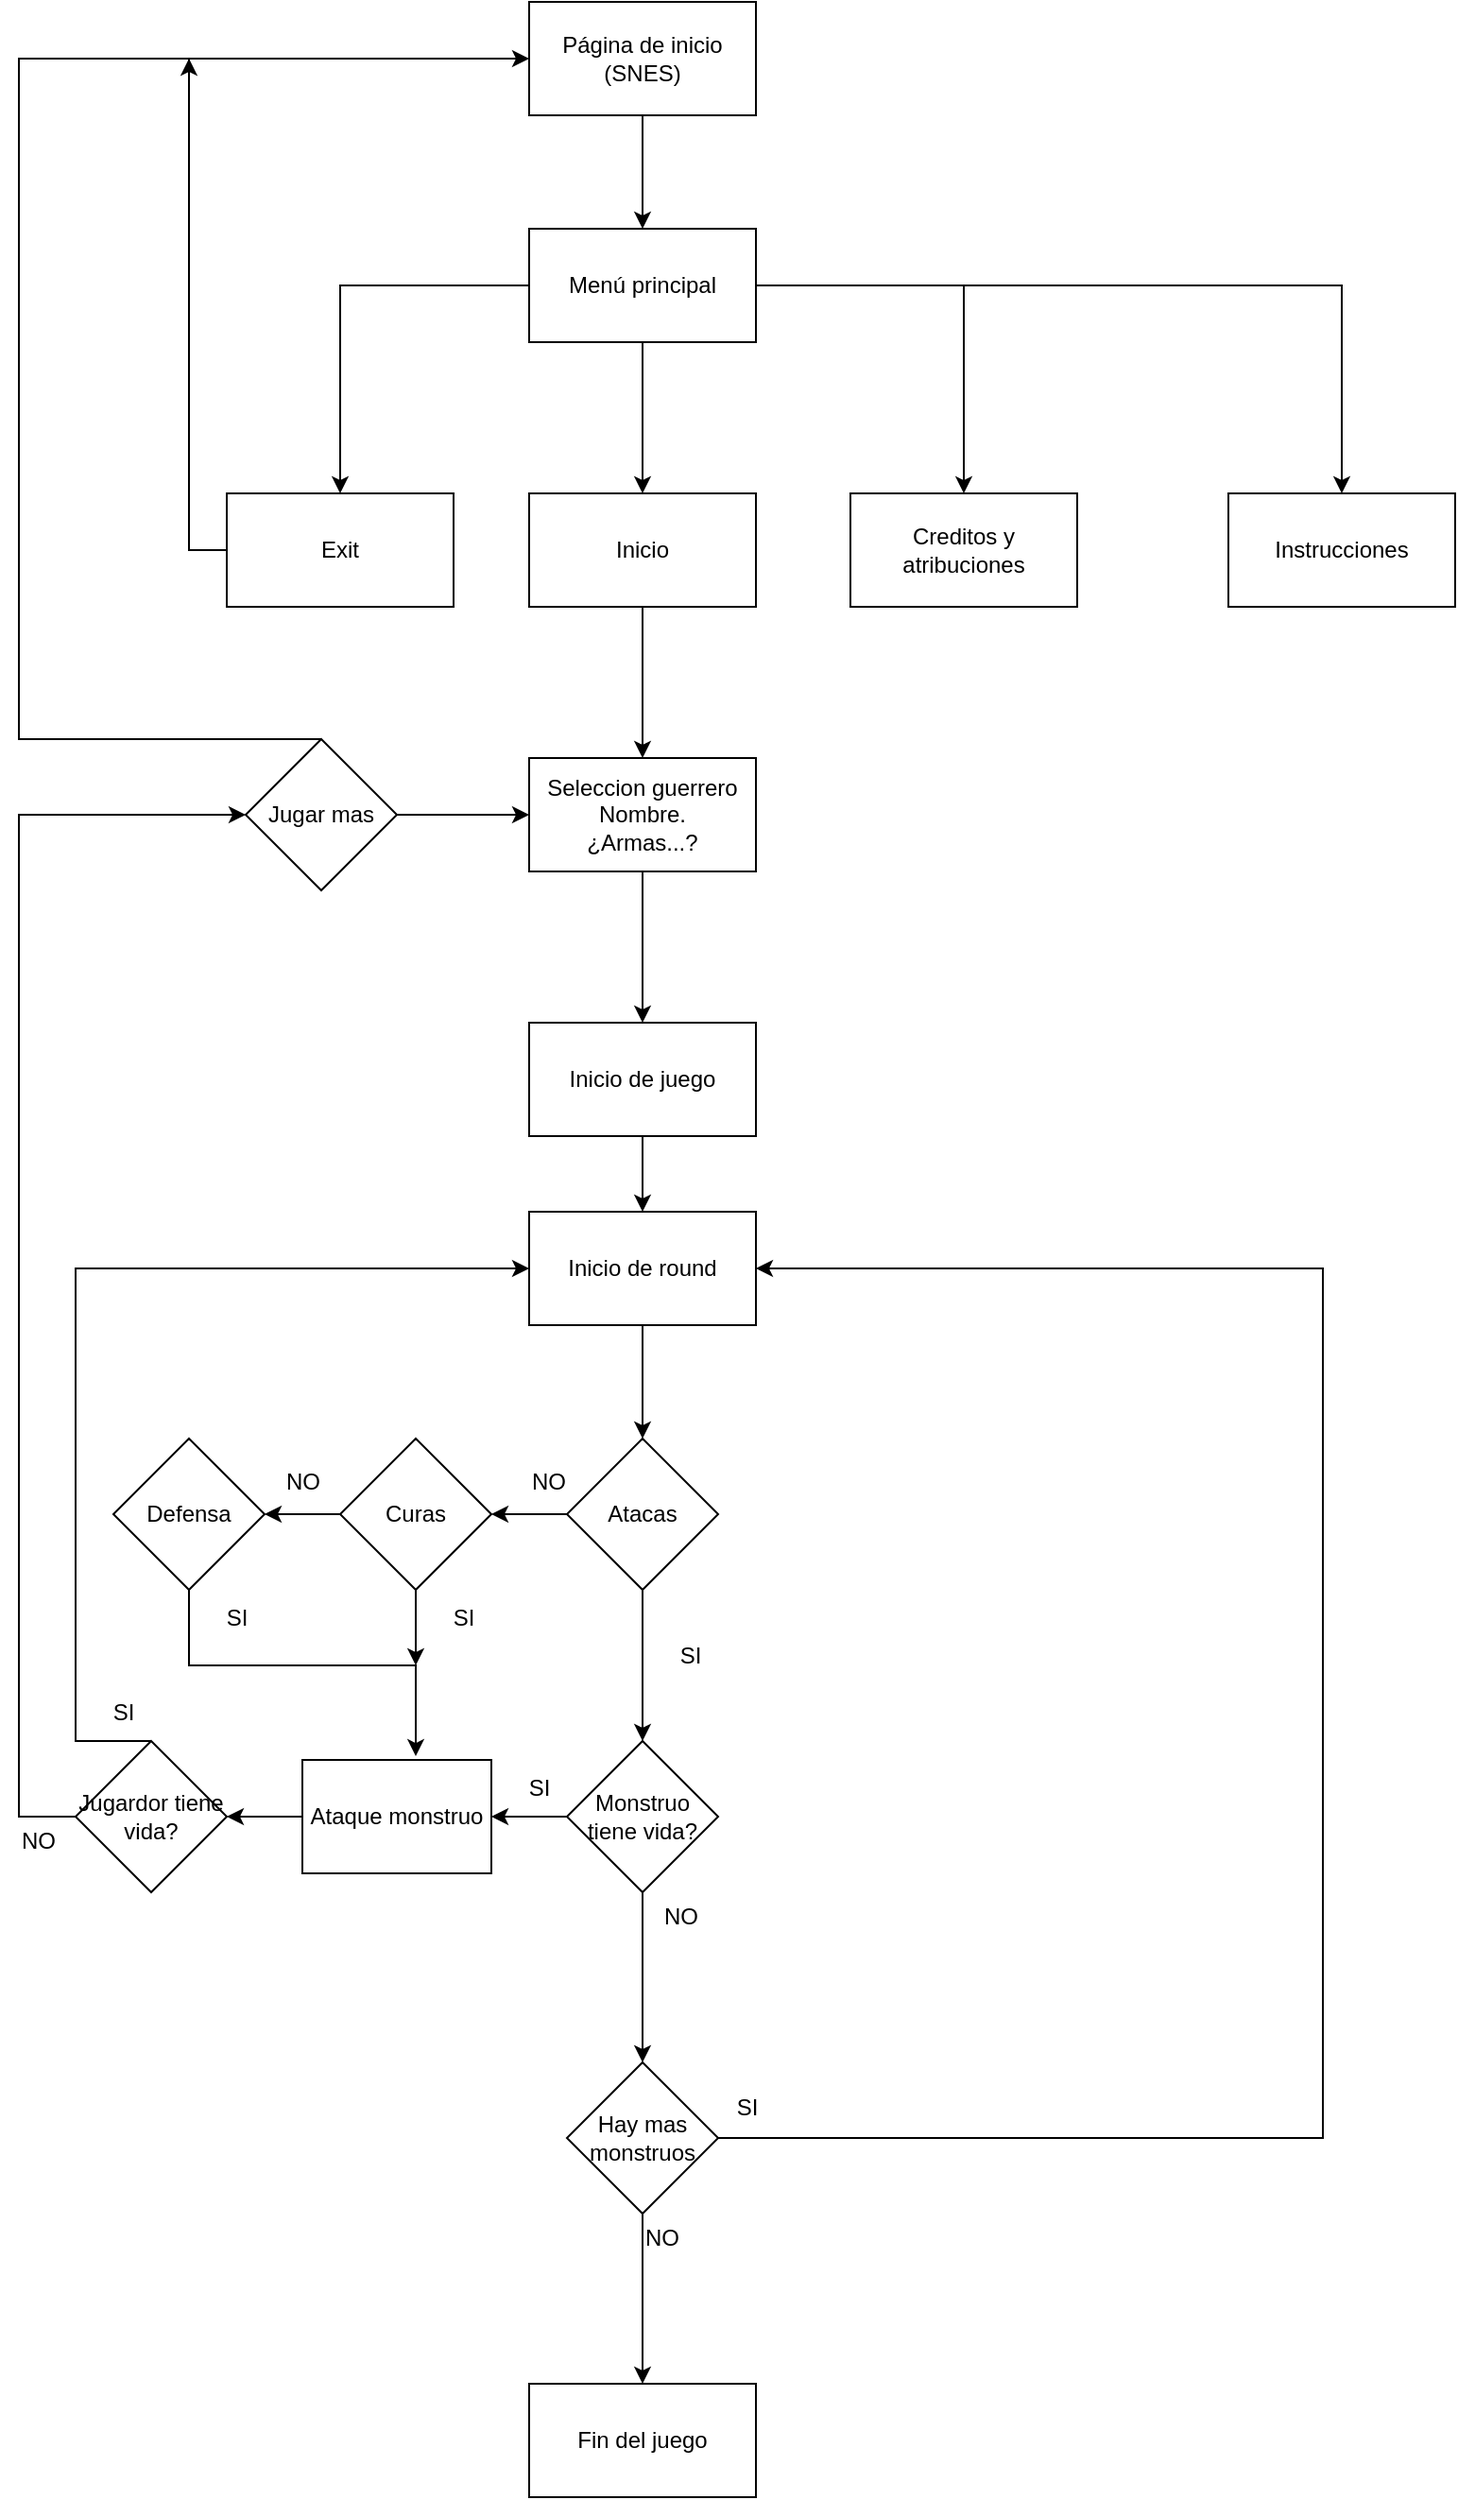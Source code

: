 <mxfile version="20.4.0"><diagram id="oPr77pniZUy2QYQ-nqiI" name="Página-1"><mxGraphModel dx="1422" dy="780" grid="1" gridSize="10" guides="1" tooltips="1" connect="1" arrows="1" fold="1" page="1" pageScale="1" pageWidth="827" pageHeight="1169" math="0" shadow="0"><root><mxCell id="0"/><mxCell id="1" parent="0"/><mxCell id="gHJEiSzhbEjdZ7OBiwkv-3" value="" style="edgeStyle=orthogonalEdgeStyle;rounded=0;orthogonalLoop=1;jettySize=auto;html=1;" edge="1" parent="1" source="gHJEiSzhbEjdZ7OBiwkv-1" target="gHJEiSzhbEjdZ7OBiwkv-2"><mxGeometry relative="1" as="geometry"/></mxCell><mxCell id="gHJEiSzhbEjdZ7OBiwkv-1" value="&lt;div&gt;Página de inicio&lt;/div&gt;&lt;div&gt;(SNES)&lt;br&gt;&lt;/div&gt;" style="rounded=0;whiteSpace=wrap;html=1;" vertex="1" parent="1"><mxGeometry x="300" y="40" width="120" height="60" as="geometry"/></mxCell><mxCell id="gHJEiSzhbEjdZ7OBiwkv-5" value="" style="edgeStyle=orthogonalEdgeStyle;rounded=0;orthogonalLoop=1;jettySize=auto;html=1;" edge="1" parent="1" source="gHJEiSzhbEjdZ7OBiwkv-2" target="gHJEiSzhbEjdZ7OBiwkv-4"><mxGeometry relative="1" as="geometry"/></mxCell><mxCell id="gHJEiSzhbEjdZ7OBiwkv-7" value="" style="edgeStyle=orthogonalEdgeStyle;rounded=0;orthogonalLoop=1;jettySize=auto;html=1;" edge="1" parent="1" source="gHJEiSzhbEjdZ7OBiwkv-2" target="gHJEiSzhbEjdZ7OBiwkv-6"><mxGeometry relative="1" as="geometry"/></mxCell><mxCell id="gHJEiSzhbEjdZ7OBiwkv-9" value="" style="edgeStyle=orthogonalEdgeStyle;rounded=0;orthogonalLoop=1;jettySize=auto;html=1;" edge="1" parent="1" source="gHJEiSzhbEjdZ7OBiwkv-2" target="gHJEiSzhbEjdZ7OBiwkv-8"><mxGeometry relative="1" as="geometry"/></mxCell><mxCell id="gHJEiSzhbEjdZ7OBiwkv-12" value="" style="edgeStyle=orthogonalEdgeStyle;rounded=0;orthogonalLoop=1;jettySize=auto;html=1;" edge="1" parent="1" source="gHJEiSzhbEjdZ7OBiwkv-2" target="gHJEiSzhbEjdZ7OBiwkv-11"><mxGeometry relative="1" as="geometry"/></mxCell><mxCell id="gHJEiSzhbEjdZ7OBiwkv-2" value="Menú principal" style="rounded=0;whiteSpace=wrap;html=1;" vertex="1" parent="1"><mxGeometry x="300" y="160" width="120" height="60" as="geometry"/></mxCell><mxCell id="gHJEiSzhbEjdZ7OBiwkv-10" style="edgeStyle=orthogonalEdgeStyle;rounded=0;orthogonalLoop=1;jettySize=auto;html=1;exitX=0;exitY=0.5;exitDx=0;exitDy=0;entryX=0;entryY=0.5;entryDx=0;entryDy=0;" edge="1" parent="1" source="gHJEiSzhbEjdZ7OBiwkv-4" target="gHJEiSzhbEjdZ7OBiwkv-1"><mxGeometry relative="1" as="geometry"/></mxCell><mxCell id="gHJEiSzhbEjdZ7OBiwkv-4" value="Exit" style="whiteSpace=wrap;html=1;rounded=0;" vertex="1" parent="1"><mxGeometry x="140" y="300" width="120" height="60" as="geometry"/></mxCell><mxCell id="gHJEiSzhbEjdZ7OBiwkv-14" value="" style="edgeStyle=orthogonalEdgeStyle;rounded=0;orthogonalLoop=1;jettySize=auto;html=1;" edge="1" parent="1" source="gHJEiSzhbEjdZ7OBiwkv-6" target="gHJEiSzhbEjdZ7OBiwkv-13"><mxGeometry relative="1" as="geometry"/></mxCell><mxCell id="gHJEiSzhbEjdZ7OBiwkv-6" value="Inicio" style="whiteSpace=wrap;html=1;rounded=0;" vertex="1" parent="1"><mxGeometry x="300" y="300" width="120" height="60" as="geometry"/></mxCell><mxCell id="gHJEiSzhbEjdZ7OBiwkv-8" value="Creditos y atribuciones" style="whiteSpace=wrap;html=1;rounded=0;" vertex="1" parent="1"><mxGeometry x="470" y="300" width="120" height="60" as="geometry"/></mxCell><mxCell id="gHJEiSzhbEjdZ7OBiwkv-11" value="Instrucciones" style="whiteSpace=wrap;html=1;rounded=0;" vertex="1" parent="1"><mxGeometry x="670" y="300" width="120" height="60" as="geometry"/></mxCell><mxCell id="gHJEiSzhbEjdZ7OBiwkv-18" value="" style="edgeStyle=orthogonalEdgeStyle;rounded=0;orthogonalLoop=1;jettySize=auto;html=1;" edge="1" parent="1" source="gHJEiSzhbEjdZ7OBiwkv-13" target="gHJEiSzhbEjdZ7OBiwkv-17"><mxGeometry relative="1" as="geometry"/></mxCell><mxCell id="gHJEiSzhbEjdZ7OBiwkv-13" value="&lt;div&gt;Seleccion guerrero&lt;br&gt;Nombre.&lt;br&gt;¿Armas...?&lt;br&gt;&lt;/div&gt;" style="whiteSpace=wrap;html=1;rounded=0;" vertex="1" parent="1"><mxGeometry x="300" y="440" width="120" height="60" as="geometry"/></mxCell><mxCell id="gHJEiSzhbEjdZ7OBiwkv-20" value="" style="edgeStyle=orthogonalEdgeStyle;rounded=0;orthogonalLoop=1;jettySize=auto;html=1;" edge="1" parent="1" target="gHJEiSzhbEjdZ7OBiwkv-19"><mxGeometry relative="1" as="geometry"><mxPoint x="350" y="690" as="sourcePoint"/><Array as="points"><mxPoint x="360" y="700"/><mxPoint x="360" y="700"/></Array></mxGeometry></mxCell><mxCell id="gHJEiSzhbEjdZ7OBiwkv-27" value="" style="edgeStyle=orthogonalEdgeStyle;rounded=0;orthogonalLoop=1;jettySize=auto;html=1;" edge="1" parent="1" source="gHJEiSzhbEjdZ7OBiwkv-17" target="gHJEiSzhbEjdZ7OBiwkv-26"><mxGeometry relative="1" as="geometry"/></mxCell><mxCell id="gHJEiSzhbEjdZ7OBiwkv-17" value="Inicio de juego&lt;br&gt;" style="whiteSpace=wrap;html=1;rounded=0;" vertex="1" parent="1"><mxGeometry x="300" y="580" width="120" height="60" as="geometry"/></mxCell><mxCell id="gHJEiSzhbEjdZ7OBiwkv-22" value="" style="edgeStyle=orthogonalEdgeStyle;rounded=0;orthogonalLoop=1;jettySize=auto;html=1;" edge="1" parent="1" source="gHJEiSzhbEjdZ7OBiwkv-19" target="gHJEiSzhbEjdZ7OBiwkv-21"><mxGeometry relative="1" as="geometry"/></mxCell><mxCell id="gHJEiSzhbEjdZ7OBiwkv-29" value="" style="edgeStyle=orthogonalEdgeStyle;rounded=0;orthogonalLoop=1;jettySize=auto;html=1;" edge="1" parent="1" source="gHJEiSzhbEjdZ7OBiwkv-19" target="gHJEiSzhbEjdZ7OBiwkv-28"><mxGeometry relative="1" as="geometry"/></mxCell><mxCell id="gHJEiSzhbEjdZ7OBiwkv-19" value="Atacas" style="rhombus;whiteSpace=wrap;html=1;rounded=0;" vertex="1" parent="1"><mxGeometry x="320" y="800" width="80" height="80" as="geometry"/></mxCell><mxCell id="gHJEiSzhbEjdZ7OBiwkv-24" value="" style="edgeStyle=orthogonalEdgeStyle;rounded=0;orthogonalLoop=1;jettySize=auto;html=1;" edge="1" parent="1" source="gHJEiSzhbEjdZ7OBiwkv-21" target="gHJEiSzhbEjdZ7OBiwkv-23"><mxGeometry relative="1" as="geometry"/></mxCell><mxCell id="gHJEiSzhbEjdZ7OBiwkv-45" style="edgeStyle=orthogonalEdgeStyle;rounded=0;orthogonalLoop=1;jettySize=auto;html=1;" edge="1" parent="1" source="gHJEiSzhbEjdZ7OBiwkv-21"><mxGeometry relative="1" as="geometry"><mxPoint x="240" y="920" as="targetPoint"/></mxGeometry></mxCell><mxCell id="gHJEiSzhbEjdZ7OBiwkv-21" value="Curas" style="rhombus;whiteSpace=wrap;html=1;rounded=0;" vertex="1" parent="1"><mxGeometry x="200" y="800" width="80" height="80" as="geometry"/></mxCell><mxCell id="gHJEiSzhbEjdZ7OBiwkv-44" style="edgeStyle=orthogonalEdgeStyle;rounded=0;orthogonalLoop=1;jettySize=auto;html=1;entryX=0.6;entryY=-0.033;entryDx=0;entryDy=0;entryPerimeter=0;" edge="1" parent="1" source="gHJEiSzhbEjdZ7OBiwkv-23" target="gHJEiSzhbEjdZ7OBiwkv-32"><mxGeometry relative="1" as="geometry"><Array as="points"><mxPoint x="120" y="920"/><mxPoint x="240" y="920"/></Array></mxGeometry></mxCell><mxCell id="gHJEiSzhbEjdZ7OBiwkv-23" value="Defensa" style="rhombus;whiteSpace=wrap;html=1;rounded=0;" vertex="1" parent="1"><mxGeometry x="80" y="800" width="80" height="80" as="geometry"/></mxCell><mxCell id="gHJEiSzhbEjdZ7OBiwkv-26" value="Inicio de round" style="whiteSpace=wrap;html=1;rounded=0;" vertex="1" parent="1"><mxGeometry x="300" y="680" width="120" height="60" as="geometry"/></mxCell><mxCell id="gHJEiSzhbEjdZ7OBiwkv-31" value="" style="edgeStyle=orthogonalEdgeStyle;rounded=0;orthogonalLoop=1;jettySize=auto;html=1;" edge="1" parent="1" source="gHJEiSzhbEjdZ7OBiwkv-28"><mxGeometry relative="1" as="geometry"><mxPoint x="360" y="1130" as="targetPoint"/></mxGeometry></mxCell><mxCell id="gHJEiSzhbEjdZ7OBiwkv-33" value="" style="edgeStyle=orthogonalEdgeStyle;rounded=0;orthogonalLoop=1;jettySize=auto;html=1;" edge="1" parent="1" source="gHJEiSzhbEjdZ7OBiwkv-28" target="gHJEiSzhbEjdZ7OBiwkv-32"><mxGeometry relative="1" as="geometry"/></mxCell><mxCell id="gHJEiSzhbEjdZ7OBiwkv-28" value="Monstruo tiene vida?" style="rhombus;whiteSpace=wrap;html=1;rounded=0;" vertex="1" parent="1"><mxGeometry x="320" y="960" width="80" height="80" as="geometry"/></mxCell><mxCell id="gHJEiSzhbEjdZ7OBiwkv-34" style="edgeStyle=orthogonalEdgeStyle;rounded=0;orthogonalLoop=1;jettySize=auto;html=1;entryX=1;entryY=0.5;entryDx=0;entryDy=0;exitX=1;exitY=0.5;exitDx=0;exitDy=0;" edge="1" parent="1" source="gHJEiSzhbEjdZ7OBiwkv-55" target="gHJEiSzhbEjdZ7OBiwkv-26"><mxGeometry relative="1" as="geometry"><mxPoint x="440" y="1280" as="sourcePoint"/><Array as="points"><mxPoint x="720" y="1170"/><mxPoint x="720" y="710"/></Array></mxGeometry></mxCell><mxCell id="gHJEiSzhbEjdZ7OBiwkv-36" value="" style="edgeStyle=orthogonalEdgeStyle;rounded=0;orthogonalLoop=1;jettySize=auto;html=1;" edge="1" parent="1" source="gHJEiSzhbEjdZ7OBiwkv-32" target="gHJEiSzhbEjdZ7OBiwkv-35"><mxGeometry relative="1" as="geometry"/></mxCell><mxCell id="gHJEiSzhbEjdZ7OBiwkv-32" value="Ataque monstruo" style="whiteSpace=wrap;html=1;rounded=0;" vertex="1" parent="1"><mxGeometry x="180" y="970" width="100" height="60" as="geometry"/></mxCell><mxCell id="gHJEiSzhbEjdZ7OBiwkv-37" style="edgeStyle=orthogonalEdgeStyle;rounded=0;orthogonalLoop=1;jettySize=auto;html=1;entryX=0;entryY=0.5;entryDx=0;entryDy=0;exitX=0.5;exitY=0;exitDx=0;exitDy=0;" edge="1" parent="1" source="gHJEiSzhbEjdZ7OBiwkv-35" target="gHJEiSzhbEjdZ7OBiwkv-26"><mxGeometry relative="1" as="geometry"><Array as="points"><mxPoint x="60" y="960"/><mxPoint x="60" y="710"/></Array></mxGeometry></mxCell><mxCell id="gHJEiSzhbEjdZ7OBiwkv-38" style="edgeStyle=orthogonalEdgeStyle;rounded=0;orthogonalLoop=1;jettySize=auto;html=1;entryX=0;entryY=0.5;entryDx=0;entryDy=0;" edge="1" parent="1" source="gHJEiSzhbEjdZ7OBiwkv-35" target="gHJEiSzhbEjdZ7OBiwkv-40"><mxGeometry relative="1" as="geometry"><mxPoint x="130" y="470" as="targetPoint"/><Array as="points"><mxPoint x="30" y="1000"/><mxPoint x="30" y="470"/><mxPoint x="150" y="470"/></Array></mxGeometry></mxCell><mxCell id="gHJEiSzhbEjdZ7OBiwkv-35" value="&lt;div&gt;Jugardor tiene vida?&lt;/div&gt;" style="rhombus;whiteSpace=wrap;html=1;rounded=0;" vertex="1" parent="1"><mxGeometry x="60" y="960" width="80" height="80" as="geometry"/></mxCell><mxCell id="gHJEiSzhbEjdZ7OBiwkv-41" value="" style="edgeStyle=orthogonalEdgeStyle;rounded=0;orthogonalLoop=1;jettySize=auto;html=1;" edge="1" parent="1" source="gHJEiSzhbEjdZ7OBiwkv-40" target="gHJEiSzhbEjdZ7OBiwkv-13"><mxGeometry relative="1" as="geometry"/></mxCell><mxCell id="gHJEiSzhbEjdZ7OBiwkv-42" style="edgeStyle=orthogonalEdgeStyle;rounded=0;orthogonalLoop=1;jettySize=auto;html=1;" edge="1" parent="1" source="gHJEiSzhbEjdZ7OBiwkv-40"><mxGeometry relative="1" as="geometry"><mxPoint x="120" y="70" as="targetPoint"/><Array as="points"><mxPoint x="30" y="430"/><mxPoint x="30" y="70"/><mxPoint x="120" y="70"/><mxPoint x="120" y="80"/></Array></mxGeometry></mxCell><mxCell id="gHJEiSzhbEjdZ7OBiwkv-40" value="Jugar mas" style="rhombus;whiteSpace=wrap;html=1;rounded=0;" vertex="1" parent="1"><mxGeometry x="150" y="430" width="80" height="80" as="geometry"/></mxCell><mxCell id="gHJEiSzhbEjdZ7OBiwkv-46" value="&lt;div&gt;SI&lt;/div&gt;" style="text;html=1;align=center;verticalAlign=middle;resizable=0;points=[];autosize=1;strokeColor=none;fillColor=none;" vertex="1" parent="1"><mxGeometry x="370" y="900" width="30" height="30" as="geometry"/></mxCell><mxCell id="gHJEiSzhbEjdZ7OBiwkv-47" value="&lt;div&gt;NO&lt;/div&gt;&lt;div&gt;&lt;br&gt;&lt;/div&gt;" style="text;html=1;align=center;verticalAlign=middle;resizable=0;points=[];autosize=1;strokeColor=none;fillColor=none;" vertex="1" parent="1"><mxGeometry x="290" y="810" width="40" height="40" as="geometry"/></mxCell><mxCell id="gHJEiSzhbEjdZ7OBiwkv-48" value="&lt;div&gt;NO&lt;/div&gt;&lt;div&gt;&lt;br&gt;&lt;/div&gt;" style="text;html=1;align=center;verticalAlign=middle;resizable=0;points=[];autosize=1;strokeColor=none;fillColor=none;" vertex="1" parent="1"><mxGeometry x="160" y="810" width="40" height="40" as="geometry"/></mxCell><mxCell id="gHJEiSzhbEjdZ7OBiwkv-49" value="&lt;div&gt;SI&lt;/div&gt;" style="text;html=1;align=center;verticalAlign=middle;resizable=0;points=[];autosize=1;strokeColor=none;fillColor=none;" vertex="1" parent="1"><mxGeometry x="250" y="880" width="30" height="30" as="geometry"/></mxCell><mxCell id="gHJEiSzhbEjdZ7OBiwkv-50" value="&lt;div&gt;SI&lt;/div&gt;" style="text;html=1;align=center;verticalAlign=middle;resizable=0;points=[];autosize=1;strokeColor=none;fillColor=none;" vertex="1" parent="1"><mxGeometry x="130" y="880" width="30" height="30" as="geometry"/></mxCell><mxCell id="gHJEiSzhbEjdZ7OBiwkv-51" value="&lt;div&gt;SI&lt;/div&gt;" style="text;html=1;align=center;verticalAlign=middle;resizable=0;points=[];autosize=1;strokeColor=none;fillColor=none;" vertex="1" parent="1"><mxGeometry x="290" y="970" width="30" height="30" as="geometry"/></mxCell><mxCell id="gHJEiSzhbEjdZ7OBiwkv-52" value="&lt;div&gt;SI&lt;/div&gt;" style="text;html=1;align=center;verticalAlign=middle;resizable=0;points=[];autosize=1;strokeColor=none;fillColor=none;" vertex="1" parent="1"><mxGeometry x="70" y="930" width="30" height="30" as="geometry"/></mxCell><mxCell id="gHJEiSzhbEjdZ7OBiwkv-53" value="&lt;div&gt;NO&lt;/div&gt;&lt;div&gt;&lt;br&gt;&lt;/div&gt;" style="text;html=1;align=center;verticalAlign=middle;resizable=0;points=[];autosize=1;strokeColor=none;fillColor=none;" vertex="1" parent="1"><mxGeometry x="20" y="1000" width="40" height="40" as="geometry"/></mxCell><mxCell id="gHJEiSzhbEjdZ7OBiwkv-54" value="&lt;div&gt;NO&lt;/div&gt;&lt;div&gt;&lt;br&gt;&lt;/div&gt;" style="text;html=1;align=center;verticalAlign=middle;resizable=0;points=[];autosize=1;strokeColor=none;fillColor=none;" vertex="1" parent="1"><mxGeometry x="360" y="1040" width="40" height="40" as="geometry"/></mxCell><mxCell id="gHJEiSzhbEjdZ7OBiwkv-60" value="" style="edgeStyle=orthogonalEdgeStyle;rounded=0;orthogonalLoop=1;jettySize=auto;html=1;" edge="1" parent="1" source="gHJEiSzhbEjdZ7OBiwkv-55" target="gHJEiSzhbEjdZ7OBiwkv-59"><mxGeometry relative="1" as="geometry"/></mxCell><mxCell id="gHJEiSzhbEjdZ7OBiwkv-55" value="Hay mas monstruos" style="rhombus;whiteSpace=wrap;html=1;" vertex="1" parent="1"><mxGeometry x="320" y="1130" width="80" height="80" as="geometry"/></mxCell><mxCell id="gHJEiSzhbEjdZ7OBiwkv-56" value="&lt;div&gt;SI&lt;/div&gt;" style="text;html=1;align=center;verticalAlign=middle;resizable=0;points=[];autosize=1;strokeColor=none;fillColor=none;" vertex="1" parent="1"><mxGeometry x="400" y="1139" width="30" height="30" as="geometry"/></mxCell><mxCell id="gHJEiSzhbEjdZ7OBiwkv-57" value="&lt;div&gt;NO&lt;/div&gt;&lt;div&gt;&lt;br&gt;&lt;/div&gt;" style="text;html=1;align=center;verticalAlign=middle;resizable=0;points=[];autosize=1;strokeColor=none;fillColor=none;" vertex="1" parent="1"><mxGeometry x="350" y="1210" width="40" height="40" as="geometry"/></mxCell><mxCell id="gHJEiSzhbEjdZ7OBiwkv-59" value="Fin del juego" style="whiteSpace=wrap;html=1;" vertex="1" parent="1"><mxGeometry x="300" y="1300" width="120" height="60" as="geometry"/></mxCell></root></mxGraphModel></diagram></mxfile>
